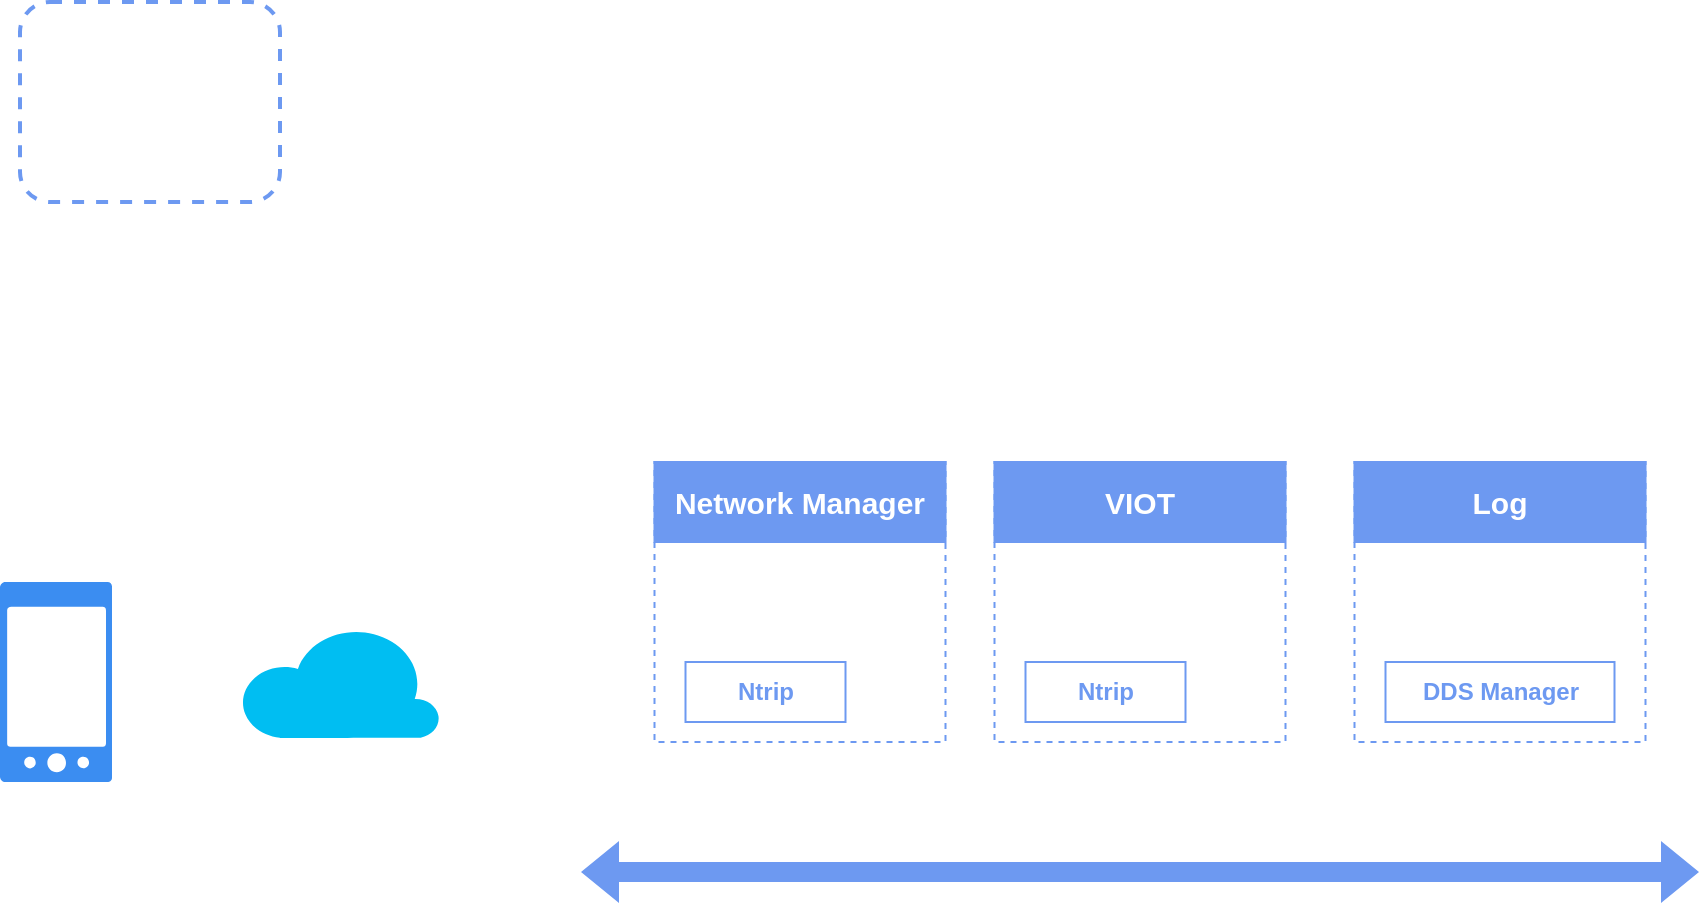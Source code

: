 <mxfile version="24.2.5" type="github">
  <diagram name="Page-1" id="JC4cb9zr0qlf4iiEeogh">
    <mxGraphModel dx="1369" dy="774" grid="1" gridSize="10" guides="1" tooltips="1" connect="1" arrows="1" fold="1" page="1" pageScale="1" pageWidth="980" pageHeight="1390" math="0" shadow="0">
      <root>
        <mxCell id="0" />
        <mxCell id="1" parent="0" />
        <mxCell id="fbuUso7rly-JQaLcUg9s-59" value="" style="rounded=1;whiteSpace=wrap;html=1;dashed=1;strokeWidth=2;strokeColor=#6D99F1;" vertex="1" parent="1">
          <mxGeometry x="90" y="30" width="130" height="100" as="geometry" />
        </mxCell>
        <mxCell id="fbuUso7rly-JQaLcUg9s-60" value="" style="shape=flexArrow;endArrow=classic;startArrow=classic;html=1;rounded=0;fillColor=#6D99F1;strokeColor=none;" edge="1" parent="1">
          <mxGeometry width="100" height="100" relative="1" as="geometry">
            <mxPoint x="370" y="465" as="sourcePoint" />
            <mxPoint x="930" y="465" as="targetPoint" />
          </mxGeometry>
        </mxCell>
        <mxCell id="fbuUso7rly-JQaLcUg9s-61" value="" style="rounded=0;whiteSpace=wrap;html=1;strokeColor=#6D99F1;dashed=1;" vertex="1" parent="1">
          <mxGeometry x="577.25" y="260" width="145.5" height="140" as="geometry" />
        </mxCell>
        <mxCell id="fbuUso7rly-JQaLcUg9s-63" value="VIOT" style="rounded=0;whiteSpace=wrap;html=1;strokeColor=#6D99F1;fillColor=#6D99F1;fontColor=#FFFFFF;fontStyle=1;fontSize=15;" vertex="1" parent="1">
          <mxGeometry x="577.25" y="260" width="145.5" height="40" as="geometry" />
        </mxCell>
        <mxCell id="fbuUso7rly-JQaLcUg9s-64" value="&lt;font color=&quot;#6d99f1&quot;&gt;&lt;b&gt;Ntrip&lt;/b&gt;&lt;/font&gt;" style="rounded=0;whiteSpace=wrap;html=1;strokeColor=#6D99F1;" vertex="1" parent="1">
          <mxGeometry x="592.75" y="360" width="80" height="30" as="geometry" />
        </mxCell>
        <mxCell id="fbuUso7rly-JQaLcUg9s-65" value="" style="rounded=0;whiteSpace=wrap;html=1;strokeColor=#6D99F1;dashed=1;" vertex="1" parent="1">
          <mxGeometry x="407.25" y="260" width="145.5" height="140" as="geometry" />
        </mxCell>
        <mxCell id="fbuUso7rly-JQaLcUg9s-66" value="Network Manager" style="rounded=0;whiteSpace=wrap;html=1;strokeColor=#6D99F1;fillColor=#6D99F1;fontColor=#FFFFFF;fontStyle=1;fontSize=15;" vertex="1" parent="1">
          <mxGeometry x="407.25" y="260" width="145.5" height="40" as="geometry" />
        </mxCell>
        <mxCell id="fbuUso7rly-JQaLcUg9s-67" value="&lt;font color=&quot;#6d99f1&quot;&gt;&lt;b&gt;Ntrip&lt;/b&gt;&lt;/font&gt;" style="rounded=0;whiteSpace=wrap;html=1;strokeColor=#6D99F1;" vertex="1" parent="1">
          <mxGeometry x="422.75" y="360" width="80" height="30" as="geometry" />
        </mxCell>
        <mxCell id="fbuUso7rly-JQaLcUg9s-68" value="" style="rounded=0;whiteSpace=wrap;html=1;strokeColor=#6D99F1;dashed=1;" vertex="1" parent="1">
          <mxGeometry x="757.25" y="260" width="145.5" height="140" as="geometry" />
        </mxCell>
        <mxCell id="fbuUso7rly-JQaLcUg9s-69" value="Log" style="rounded=0;whiteSpace=wrap;html=1;strokeColor=#6D99F1;fillColor=#6D99F1;fontColor=#FFFFFF;fontStyle=1;fontSize=15;" vertex="1" parent="1">
          <mxGeometry x="757.25" y="260" width="145.5" height="40" as="geometry" />
        </mxCell>
        <mxCell id="fbuUso7rly-JQaLcUg9s-70" value="&lt;font color=&quot;#6d99f1&quot;&gt;&lt;b&gt;DDS Manager&lt;/b&gt;&lt;/font&gt;" style="rounded=0;whiteSpace=wrap;html=1;strokeColor=#6D99F1;" vertex="1" parent="1">
          <mxGeometry x="772.75" y="360" width="114.5" height="30" as="geometry" />
        </mxCell>
        <mxCell id="fbuUso7rly-JQaLcUg9s-71" value="" style="sketch=0;html=1;aspect=fixed;strokeColor=none;shadow=0;fillColor=#3B8DF1;verticalAlign=top;labelPosition=center;verticalLabelPosition=bottom;shape=mxgraph.gcp2.phone_android" vertex="1" parent="1">
          <mxGeometry x="80" y="320" width="56" height="100" as="geometry" />
        </mxCell>
        <mxCell id="fbuUso7rly-JQaLcUg9s-72" value="" style="verticalLabelPosition=bottom;html=1;verticalAlign=top;align=center;strokeColor=none;fillColor=#00BEF2;shape=mxgraph.azure.cloud;" vertex="1" parent="1">
          <mxGeometry x="200" y="342" width="100" height="56" as="geometry" />
        </mxCell>
      </root>
    </mxGraphModel>
  </diagram>
</mxfile>
